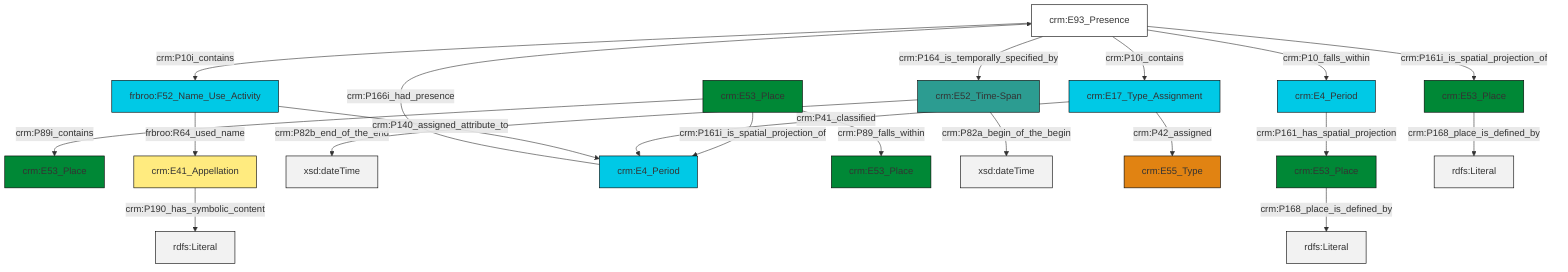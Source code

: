 graph TD
classDef Literal fill:#f2f2f2,stroke:#000000;
classDef CRM_Entity fill:#FFFFFF,stroke:#000000;
classDef Temporal_Entity fill:#00C9E6, stroke:#000000;
classDef Type fill:#E18312, stroke:#000000;
classDef Time-Span fill:#2C9C91, stroke:#000000;
classDef Appellation fill:#FFEB7F, stroke:#000000;
classDef Place fill:#008836, stroke:#000000;
classDef Persistent_Item fill:#B266B2, stroke:#000000;
classDef Conceptual_Object fill:#FFD700, stroke:#000000;
classDef Physical_Thing fill:#D2B48C, stroke:#000000;
classDef Actor fill:#f58aad, stroke:#000000;
classDef PC_Classes fill:#4ce600, stroke:#000000;
classDef Multi fill:#cccccc,stroke:#000000;

0["crm:E93_Presence"]:::CRM_Entity -->|crm:P10i_contains| 1["crm:E17_Type_Assignment"]:::Temporal_Entity
2["crm:E53_Place"]:::Place -->|crm:P89i_contains| 3["crm:E53_Place"]:::Place
6["crm:E52_Time-Span"]:::Time-Span -->|crm:P82b_end_of_the_end| 7[xsd:dateTime]:::Literal
10["crm:E4_Period"]:::Temporal_Entity -->|crm:P166i_had_presence| 0["crm:E93_Presence"]:::CRM_Entity
0["crm:E93_Presence"]:::CRM_Entity -->|crm:P161i_is_spatial_projection_of| 11["crm:E53_Place"]:::Place
0["crm:E93_Presence"]:::CRM_Entity -->|crm:P164_is_temporally_specified_by| 6["crm:E52_Time-Span"]:::Time-Span
4["crm:E41_Appellation"]:::Appellation -->|crm:P190_has_symbolic_content| 12[rdfs:Literal]:::Literal
2["crm:E53_Place"]:::Place -->|crm:P161i_is_spatial_projection_of| 10["crm:E4_Period"]:::Temporal_Entity
1["crm:E17_Type_Assignment"]:::Temporal_Entity -->|crm:P41_classified| 10["crm:E4_Period"]:::Temporal_Entity
6["crm:E52_Time-Span"]:::Time-Span -->|crm:P82a_begin_of_the_begin| 19[xsd:dateTime]:::Literal
20["frbroo:F52_Name_Use_Activity"]:::Temporal_Entity -->|crm:P140_assigned_attribute_to| 10["crm:E4_Period"]:::Temporal_Entity
2["crm:E53_Place"]:::Place -->|crm:P89_falls_within| 17["crm:E53_Place"]:::Place
0["crm:E93_Presence"]:::CRM_Entity -->|crm:P10i_contains| 20["frbroo:F52_Name_Use_Activity"]:::Temporal_Entity
11["crm:E53_Place"]:::Place -->|crm:P168_place_is_defined_by| 27[rdfs:Literal]:::Literal
0["crm:E93_Presence"]:::CRM_Entity -->|crm:P10_falls_within| 15["crm:E4_Period"]:::Temporal_Entity
20["frbroo:F52_Name_Use_Activity"]:::Temporal_Entity -->|frbroo:R64_used_name| 4["crm:E41_Appellation"]:::Appellation
25["crm:E53_Place"]:::Place -->|crm:P168_place_is_defined_by| 28[rdfs:Literal]:::Literal
15["crm:E4_Period"]:::Temporal_Entity -->|crm:P161_has_spatial_projection| 25["crm:E53_Place"]:::Place
1["crm:E17_Type_Assignment"]:::Temporal_Entity -->|crm:P42_assigned| 22["crm:E55_Type"]:::Type